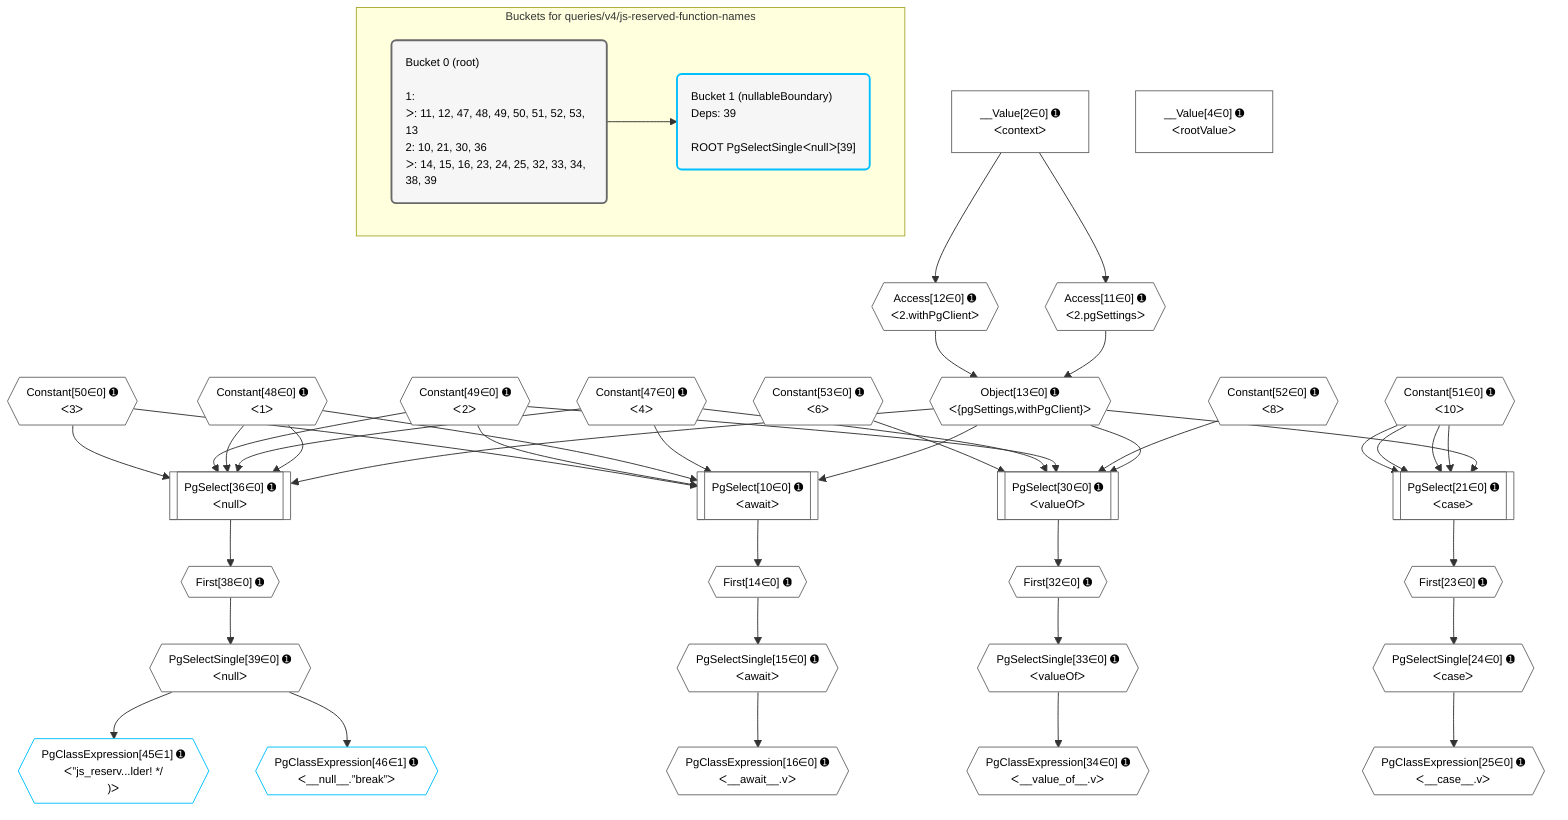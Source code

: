 %%{init: {'themeVariables': { 'fontSize': '12px'}}}%%
graph TD
    classDef path fill:#eee,stroke:#000,color:#000
    classDef plan fill:#fff,stroke-width:1px,color:#000
    classDef itemplan fill:#fff,stroke-width:2px,color:#000
    classDef unbatchedplan fill:#dff,stroke-width:1px,color:#000
    classDef sideeffectplan fill:#fcc,stroke-width:2px,color:#000
    classDef bucket fill:#f6f6f6,color:#000,stroke-width:2px,text-align:left


    %% plan dependencies
    PgSelect36[["PgSelect[36∈0] ➊<br />ᐸnullᐳ"]]:::plan
    Object13{{"Object[13∈0] ➊<br />ᐸ{pgSettings,withPgClient}ᐳ"}}:::plan
    Constant48{{"Constant[48∈0] ➊<br />ᐸ1ᐳ"}}:::plan
    Constant47{{"Constant[47∈0] ➊<br />ᐸ4ᐳ"}}:::plan
    Constant49{{"Constant[49∈0] ➊<br />ᐸ2ᐳ"}}:::plan
    Constant50{{"Constant[50∈0] ➊<br />ᐸ3ᐳ"}}:::plan
    Object13 & Constant48 & Constant47 & Constant48 & Constant49 & Constant50 --> PgSelect36
    PgSelect10[["PgSelect[10∈0] ➊<br />ᐸawaitᐳ"]]:::plan
    Object13 & Constant47 & Constant48 & Constant49 & Constant50 --> PgSelect10
    PgSelect21[["PgSelect[21∈0] ➊<br />ᐸcaseᐳ"]]:::plan
    Constant51{{"Constant[51∈0] ➊<br />ᐸ10ᐳ"}}:::plan
    Object13 & Constant51 & Constant51 & Constant51 & Constant51 --> PgSelect21
    PgSelect30[["PgSelect[30∈0] ➊<br />ᐸvalueOfᐳ"]]:::plan
    Constant52{{"Constant[52∈0] ➊<br />ᐸ8ᐳ"}}:::plan
    Constant53{{"Constant[53∈0] ➊<br />ᐸ6ᐳ"}}:::plan
    Object13 & Constant52 & Constant49 & Constant47 & Constant53 --> PgSelect30
    Access11{{"Access[11∈0] ➊<br />ᐸ2.pgSettingsᐳ"}}:::plan
    Access12{{"Access[12∈0] ➊<br />ᐸ2.withPgClientᐳ"}}:::plan
    Access11 & Access12 --> Object13
    __Value2["__Value[2∈0] ➊<br />ᐸcontextᐳ"]:::plan
    __Value2 --> Access11
    __Value2 --> Access12
    First14{{"First[14∈0] ➊"}}:::plan
    PgSelect10 --> First14
    PgSelectSingle15{{"PgSelectSingle[15∈0] ➊<br />ᐸawaitᐳ"}}:::plan
    First14 --> PgSelectSingle15
    PgClassExpression16{{"PgClassExpression[16∈0] ➊<br />ᐸ__await__.vᐳ"}}:::plan
    PgSelectSingle15 --> PgClassExpression16
    First23{{"First[23∈0] ➊"}}:::plan
    PgSelect21 --> First23
    PgSelectSingle24{{"PgSelectSingle[24∈0] ➊<br />ᐸcaseᐳ"}}:::plan
    First23 --> PgSelectSingle24
    PgClassExpression25{{"PgClassExpression[25∈0] ➊<br />ᐸ__case__.vᐳ"}}:::plan
    PgSelectSingle24 --> PgClassExpression25
    First32{{"First[32∈0] ➊"}}:::plan
    PgSelect30 --> First32
    PgSelectSingle33{{"PgSelectSingle[33∈0] ➊<br />ᐸvalueOfᐳ"}}:::plan
    First32 --> PgSelectSingle33
    PgClassExpression34{{"PgClassExpression[34∈0] ➊<br />ᐸ__value_of__.vᐳ"}}:::plan
    PgSelectSingle33 --> PgClassExpression34
    First38{{"First[38∈0] ➊"}}:::plan
    PgSelect36 --> First38
    PgSelectSingle39{{"PgSelectSingle[39∈0] ➊<br />ᐸnullᐳ"}}:::plan
    First38 --> PgSelectSingle39
    __Value4["__Value[4∈0] ➊<br />ᐸrootValueᐳ"]:::plan
    PgClassExpression45{{"PgClassExpression[45∈1] ➊<br />ᐸ”js_reserv...lder! */<br />)ᐳ"}}:::plan
    PgSelectSingle39 --> PgClassExpression45
    PgClassExpression46{{"PgClassExpression[46∈1] ➊<br />ᐸ__null__.”break”ᐳ"}}:::plan
    PgSelectSingle39 --> PgClassExpression46

    %% define steps

    subgraph "Buckets for queries/v4/js-reserved-function-names"
    Bucket0("Bucket 0 (root)<br /><br />1: <br />ᐳ: 11, 12, 47, 48, 49, 50, 51, 52, 53, 13<br />2: 10, 21, 30, 36<br />ᐳ: 14, 15, 16, 23, 24, 25, 32, 33, 34, 38, 39"):::bucket
    classDef bucket0 stroke:#696969
    class Bucket0,__Value2,__Value4,PgSelect10,Access11,Access12,Object13,First14,PgSelectSingle15,PgClassExpression16,PgSelect21,First23,PgSelectSingle24,PgClassExpression25,PgSelect30,First32,PgSelectSingle33,PgClassExpression34,PgSelect36,First38,PgSelectSingle39,Constant47,Constant48,Constant49,Constant50,Constant51,Constant52,Constant53 bucket0
    Bucket1("Bucket 1 (nullableBoundary)<br />Deps: 39<br /><br />ROOT PgSelectSingleᐸnullᐳ[39]"):::bucket
    classDef bucket1 stroke:#00bfff
    class Bucket1,PgClassExpression45,PgClassExpression46 bucket1
    Bucket0 --> Bucket1
    end